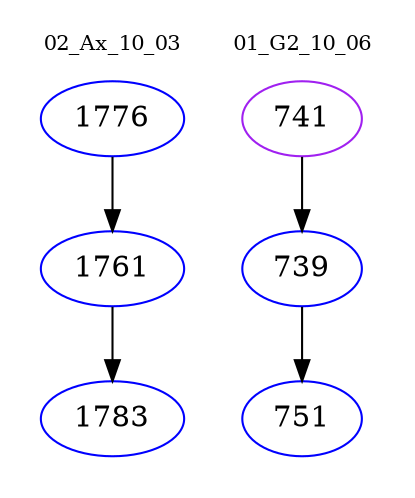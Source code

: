 digraph{
subgraph cluster_0 {
color = white
label = "02_Ax_10_03";
fontsize=10;
T0_1776 [label="1776", color="blue"]
T0_1776 -> T0_1761 [color="black"]
T0_1761 [label="1761", color="blue"]
T0_1761 -> T0_1783 [color="black"]
T0_1783 [label="1783", color="blue"]
}
subgraph cluster_1 {
color = white
label = "01_G2_10_06";
fontsize=10;
T1_741 [label="741", color="purple"]
T1_741 -> T1_739 [color="black"]
T1_739 [label="739", color="blue"]
T1_739 -> T1_751 [color="black"]
T1_751 [label="751", color="blue"]
}
}
